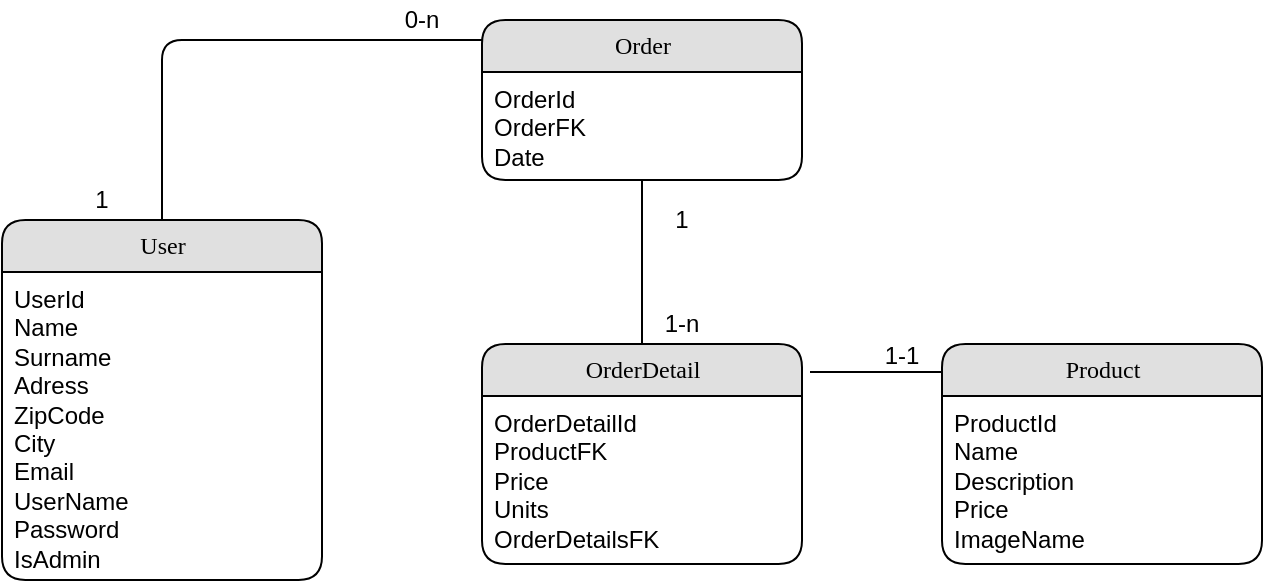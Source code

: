 <mxfile version="12.1.9" type="device" pages="1"><diagram name="Page-1" id="b520641d-4fe3-3701-9064-5fc419738815"><mxGraphModel dx="768" dy="395" grid="1" gridSize="10" guides="1" tooltips="1" connect="1" arrows="1" fold="1" page="1" pageScale="1" pageWidth="1100" pageHeight="850" background="#ffffff" math="0" shadow="0"><root><mxCell id="0"/><mxCell id="1" parent="0"/><mxCell id="21ea969265ad0168-6" value="User" style="swimlane;html=1;fontStyle=0;childLayout=stackLayout;horizontal=1;startSize=26;fillColor=#e0e0e0;horizontalStack=0;resizeParent=1;resizeLast=0;collapsible=1;marginBottom=0;swimlaneFillColor=#ffffff;align=center;rounded=1;shadow=0;comic=0;labelBackgroundColor=none;strokeColor=#000000;strokeWidth=1;fontFamily=Verdana;fontSize=12;fontColor=#000000;" parent="1" vertex="1"><mxGeometry x="140" y="290" width="160" height="180" as="geometry"/></mxCell><mxCell id="21ea969265ad0168-7" value="&lt;div&gt;UserId&lt;br&gt;&lt;/div&gt;&lt;div&gt;Name&lt;/div&gt;&lt;div&gt;Surname&lt;/div&gt;&lt;div&gt;&lt;div&gt;Adress&lt;/div&gt;&lt;div&gt;ZipCode&lt;/div&gt;&lt;div&gt;City&lt;br&gt;&lt;/div&gt;&lt;div&gt;Email&lt;/div&gt;&lt;div&gt;UserName&lt;/div&gt;&lt;div&gt;Password&lt;/div&gt;&lt;div&gt;IsAdmin&lt;br&gt;&lt;/div&gt;&lt;/div&gt;" style="text;html=1;strokeColor=none;fillColor=none;spacingLeft=4;spacingRight=4;whiteSpace=wrap;overflow=hidden;rotatable=0;points=[[0,0.5],[1,0.5]];portConstraint=eastwest;" parent="21ea969265ad0168-6" vertex="1"><mxGeometry y="26" width="160" height="154" as="geometry"/></mxCell><mxCell id="21ea969265ad0168-10" value="Order" style="swimlane;html=1;fontStyle=0;childLayout=stackLayout;horizontal=1;startSize=26;fillColor=#e0e0e0;horizontalStack=0;resizeParent=1;resizeLast=0;collapsible=1;marginBottom=0;swimlaneFillColor=#ffffff;align=center;rounded=1;shadow=0;comic=0;labelBackgroundColor=none;strokeColor=#000000;strokeWidth=1;fontFamily=Verdana;fontSize=12;fontColor=#000000;" parent="1" vertex="1"><mxGeometry x="380" y="190" width="160" height="80" as="geometry"/></mxCell><mxCell id="21ea969265ad0168-11" value="&lt;div&gt;OrderId&lt;/div&gt;&lt;div&gt;OrderFK&lt;/div&gt;&lt;div&gt;Date&lt;br&gt;&lt;/div&gt;" style="text;html=1;strokeColor=none;fillColor=none;spacingLeft=4;spacingRight=4;whiteSpace=wrap;overflow=hidden;rotatable=0;points=[[0,0.5],[1,0.5]];portConstraint=eastwest;" parent="21ea969265ad0168-10" vertex="1"><mxGeometry y="26" width="160" height="54" as="geometry"/></mxCell><mxCell id="21ea969265ad0168-14" value="Product" style="swimlane;html=1;fontStyle=0;childLayout=stackLayout;horizontal=1;startSize=26;fillColor=#e0e0e0;horizontalStack=0;resizeParent=1;resizeLast=0;collapsible=1;marginBottom=0;swimlaneFillColor=#ffffff;align=center;rounded=1;shadow=0;comic=0;labelBackgroundColor=none;strokeColor=#000000;strokeWidth=1;fontFamily=Verdana;fontSize=12;fontColor=#000000;" parent="1" vertex="1"><mxGeometry x="610" y="352" width="160" height="110" as="geometry"/></mxCell><mxCell id="21ea969265ad0168-15" value="&lt;div&gt;ProductId&lt;/div&gt;&lt;div&gt;Name&lt;/div&gt;&lt;div&gt;Description&lt;/div&gt;&lt;div&gt;Price&lt;br&gt;&lt;/div&gt;&lt;div&gt;ImageName&lt;/div&gt;" style="text;html=1;strokeColor=none;fillColor=none;spacingLeft=4;spacingRight=4;whiteSpace=wrap;overflow=hidden;rotatable=0;points=[[0,0.5],[1,0.5]];portConstraint=eastwest;" parent="21ea969265ad0168-14" vertex="1"><mxGeometry y="26" width="160" height="84" as="geometry"/></mxCell><mxCell id="21ea969265ad0168-22" value="OrderDetail" style="swimlane;html=1;fontStyle=0;childLayout=stackLayout;horizontal=1;startSize=26;fillColor=#e0e0e0;horizontalStack=0;resizeParent=1;resizeLast=0;collapsible=1;marginBottom=0;swimlaneFillColor=#ffffff;align=center;rounded=1;shadow=0;comic=0;labelBackgroundColor=none;strokeColor=#000000;strokeWidth=1;fontFamily=Verdana;fontSize=12;fontColor=#000000;" parent="1" vertex="1"><mxGeometry x="380" y="352" width="160" height="110" as="geometry"/></mxCell><mxCell id="21ea969265ad0168-23" value="&lt;div&gt;OrderDetailId&lt;/div&gt;&lt;div&gt;ProductFK&lt;/div&gt;&lt;div&gt;Price&lt;/div&gt;&lt;div&gt;Units&lt;/div&gt;&lt;div&gt;OrderDetailsFK&lt;br&gt;&lt;/div&gt;" style="text;html=1;strokeColor=none;fillColor=none;spacingLeft=4;spacingRight=4;whiteSpace=wrap;overflow=hidden;rotatable=0;points=[[0,0.5],[1,0.5]];portConstraint=eastwest;" parent="21ea969265ad0168-22" vertex="1"><mxGeometry y="26" width="160" height="84" as="geometry"/></mxCell><mxCell id="LhanjCvkN77FmubRW2I5-5" value="" style="endArrow=none;html=1;entryX=0;entryY=0.125;entryDx=0;entryDy=0;entryPerimeter=0;" parent="1" target="21ea969265ad0168-10" edge="1"><mxGeometry width="50" height="50" relative="1" as="geometry"><mxPoint x="220" y="290" as="sourcePoint"/><mxPoint x="370" y="190" as="targetPoint"/><Array as="points"><mxPoint x="220" y="200"/></Array></mxGeometry></mxCell><mxCell id="LhanjCvkN77FmubRW2I5-7" value="" style="endArrow=none;html=1;" parent="1" target="21ea969265ad0168-11" edge="1"><mxGeometry width="50" height="50" relative="1" as="geometry"><mxPoint x="460" y="352" as="sourcePoint"/><mxPoint x="510" y="302" as="targetPoint"/></mxGeometry></mxCell><mxCell id="LhanjCvkN77FmubRW2I5-8" value="" style="endArrow=none;html=1;" parent="1" edge="1"><mxGeometry width="50" height="50" relative="1" as="geometry"><mxPoint x="544" y="366" as="sourcePoint"/><mxPoint x="610" y="366" as="targetPoint"/></mxGeometry></mxCell><mxCell id="LhanjCvkN77FmubRW2I5-9" value="1" style="text;html=1;strokeColor=none;fillColor=none;align=center;verticalAlign=middle;whiteSpace=wrap;rounded=0;" parent="1" vertex="1"><mxGeometry x="170" y="270" width="40" height="20" as="geometry"/></mxCell><mxCell id="LhanjCvkN77FmubRW2I5-11" value="0-n" style="text;html=1;strokeColor=none;fillColor=none;align=center;verticalAlign=middle;whiteSpace=wrap;rounded=0;" parent="1" vertex="1"><mxGeometry x="330" y="180" width="40" height="20" as="geometry"/></mxCell><mxCell id="LhanjCvkN77FmubRW2I5-12" value="1" style="text;html=1;strokeColor=none;fillColor=none;align=center;verticalAlign=middle;whiteSpace=wrap;rounded=0;" parent="1" vertex="1"><mxGeometry x="460" y="280" width="40" height="20" as="geometry"/></mxCell><mxCell id="LhanjCvkN77FmubRW2I5-13" value="1-n" style="text;html=1;strokeColor=none;fillColor=none;align=center;verticalAlign=middle;whiteSpace=wrap;rounded=0;" parent="1" vertex="1"><mxGeometry x="460" y="332" width="40" height="20" as="geometry"/></mxCell><mxCell id="LhanjCvkN77FmubRW2I5-14" value="1-1" style="text;html=1;strokeColor=none;fillColor=none;align=center;verticalAlign=middle;whiteSpace=wrap;rounded=0;" parent="1" vertex="1"><mxGeometry x="570" y="348" width="40" height="20" as="geometry"/></mxCell></root></mxGraphModel></diagram></mxfile>